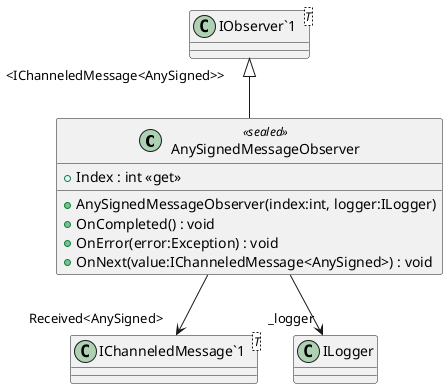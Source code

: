 @startuml
class AnySignedMessageObserver <<sealed>> {
    + AnySignedMessageObserver(index:int, logger:ILogger)
    + Index : int <<get>>
    + OnCompleted() : void
    + OnError(error:Exception) : void
    + OnNext(value:IChanneledMessage<AnySigned>) : void
}
class "IObserver`1"<T> {
}
class "IChanneledMessage`1"<T> {
}
"IObserver`1" "<IChanneledMessage<AnySigned>>" <|-- AnySignedMessageObserver
AnySignedMessageObserver --> "_logger" ILogger
AnySignedMessageObserver --> "Received<AnySigned>" "IChanneledMessage`1"
@enduml
